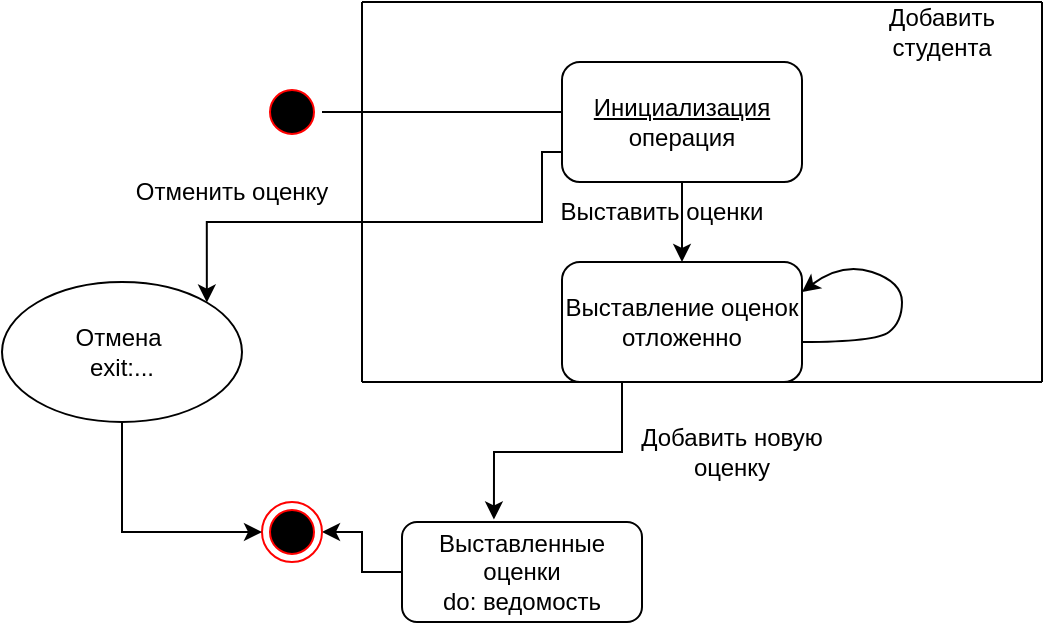 <mxfile version="18.0.0" type="device"><diagram id="CMBHjMB-2s4HCuSIn10I" name="Page-1"><mxGraphModel dx="1695" dy="450" grid="1" gridSize="10" guides="1" tooltips="1" connect="1" arrows="1" fold="1" page="1" pageScale="1" pageWidth="827" pageHeight="1169" math="0" shadow="0"><root><mxCell id="0"/><mxCell id="1" parent="0"/><mxCell id="AevJTffWUg7PFuJN70Kj-6" style="edgeStyle=orthogonalEdgeStyle;rounded=0;orthogonalLoop=1;jettySize=auto;html=1;entryX=0.083;entryY=0.417;entryDx=0;entryDy=0;entryPerimeter=0;exitX=1;exitY=0.5;exitDx=0;exitDy=0;" parent="1" source="AevJTffWUg7PFuJN70Kj-1" target="AevJTffWUg7PFuJN70Kj-5" edge="1"><mxGeometry relative="1" as="geometry"><mxPoint x="160" y="65" as="sourcePoint"/></mxGeometry></mxCell><mxCell id="AevJTffWUg7PFuJN70Kj-1" value="" style="ellipse;html=1;shape=startState;fillColor=#000000;strokeColor=#ff0000;" parent="1" vertex="1"><mxGeometry x="50" y="50" width="30" height="30" as="geometry"/></mxCell><mxCell id="AevJTffWUg7PFuJN70Kj-8" style="edgeStyle=orthogonalEdgeStyle;rounded=0;orthogonalLoop=1;jettySize=auto;html=1;exitX=0.5;exitY=1;exitDx=0;exitDy=0;entryX=0.5;entryY=0;entryDx=0;entryDy=0;" parent="1" source="AevJTffWUg7PFuJN70Kj-5" edge="1"><mxGeometry relative="1" as="geometry"><mxPoint x="260" y="140" as="targetPoint"/></mxGeometry></mxCell><mxCell id="m7LBqvqGuQ2XeJlD-PQr-6" style="edgeStyle=orthogonalEdgeStyle;rounded=0;orthogonalLoop=1;jettySize=auto;html=1;exitX=0;exitY=0.75;exitDx=0;exitDy=0;entryX=1;entryY=0;entryDx=0;entryDy=0;" edge="1" parent="1" source="AevJTffWUg7PFuJN70Kj-5" target="m7LBqvqGuQ2XeJlD-PQr-4"><mxGeometry relative="1" as="geometry"><Array as="points"><mxPoint x="190" y="85"/><mxPoint x="190" y="120"/><mxPoint x="22" y="120"/></Array></mxGeometry></mxCell><mxCell id="AevJTffWUg7PFuJN70Kj-5" value="&lt;u&gt;Инициализация&lt;/u&gt;&lt;br&gt;операция" style="rounded=1;whiteSpace=wrap;html=1;" parent="1" vertex="1"><mxGeometry x="200" y="40" width="120" height="60" as="geometry"/></mxCell><mxCell id="m7LBqvqGuQ2XeJlD-PQr-9" style="edgeStyle=orthogonalEdgeStyle;rounded=0;orthogonalLoop=1;jettySize=auto;html=1;exitX=0.25;exitY=1;exitDx=0;exitDy=0;entryX=0.383;entryY=-0.025;entryDx=0;entryDy=0;entryPerimeter=0;" edge="1" parent="1" source="AevJTffWUg7PFuJN70Kj-9" target="AevJTffWUg7PFuJN70Kj-26"><mxGeometry relative="1" as="geometry"/></mxCell><mxCell id="AevJTffWUg7PFuJN70Kj-9" value="Выставление оценок&lt;br&gt;отложенно" style="rounded=1;whiteSpace=wrap;html=1;fillColor=#FFFFFF;" parent="1" vertex="1"><mxGeometry x="200" y="140" width="120" height="60" as="geometry"/></mxCell><mxCell id="AevJTffWUg7PFuJN70Kj-19" value="Добавить новую оценку" style="text;html=1;strokeColor=none;fillColor=none;align=center;verticalAlign=middle;whiteSpace=wrap;rounded=0;" parent="1" vertex="1"><mxGeometry x="220" y="220" width="130" height="30" as="geometry"/></mxCell><mxCell id="m7LBqvqGuQ2XeJlD-PQr-20" style="edgeStyle=orthogonalEdgeStyle;rounded=0;orthogonalLoop=1;jettySize=auto;html=1;exitX=0;exitY=0.5;exitDx=0;exitDy=0;entryX=1;entryY=0.5;entryDx=0;entryDy=0;" edge="1" parent="1" source="AevJTffWUg7PFuJN70Kj-26" target="8KuLsthCZwRdH2kkhsIF-10"><mxGeometry relative="1" as="geometry"/></mxCell><mxCell id="AevJTffWUg7PFuJN70Kj-26" value="Выставленные оценки&lt;br&gt;do: ведомость" style="rounded=1;whiteSpace=wrap;html=1;fillColor=#FFFFFF;" parent="1" vertex="1"><mxGeometry x="120" y="270" width="120" height="50" as="geometry"/></mxCell><mxCell id="8KuLsthCZwRdH2kkhsIF-10" value="" style="ellipse;html=1;shape=endState;fillColor=#000000;strokeColor=#ff0000;" parent="1" vertex="1"><mxGeometry x="50" y="260" width="30" height="30" as="geometry"/></mxCell><mxCell id="m7LBqvqGuQ2XeJlD-PQr-2" value="Выставить оценки" style="text;html=1;strokeColor=none;fillColor=none;align=center;verticalAlign=middle;whiteSpace=wrap;rounded=0;" vertex="1" parent="1"><mxGeometry x="180" y="100" width="140" height="30" as="geometry"/></mxCell><mxCell id="m7LBqvqGuQ2XeJlD-PQr-3" value="Добавить студента" style="text;html=1;strokeColor=none;fillColor=none;align=center;verticalAlign=middle;whiteSpace=wrap;rounded=0;" vertex="1" parent="1"><mxGeometry x="340" y="10" width="100" height="30" as="geometry"/></mxCell><mxCell id="m7LBqvqGuQ2XeJlD-PQr-8" style="edgeStyle=orthogonalEdgeStyle;rounded=0;orthogonalLoop=1;jettySize=auto;html=1;exitX=0.5;exitY=1;exitDx=0;exitDy=0;entryX=0;entryY=0.5;entryDx=0;entryDy=0;" edge="1" parent="1" source="m7LBqvqGuQ2XeJlD-PQr-4" target="8KuLsthCZwRdH2kkhsIF-10"><mxGeometry relative="1" as="geometry"/></mxCell><mxCell id="m7LBqvqGuQ2XeJlD-PQr-4" value="Отмена&amp;nbsp;&lt;br&gt;exit:..." style="ellipse;whiteSpace=wrap;html=1;" vertex="1" parent="1"><mxGeometry x="-80" y="150" width="120" height="70" as="geometry"/></mxCell><mxCell id="m7LBqvqGuQ2XeJlD-PQr-7" value="Отменить оценку" style="text;html=1;strokeColor=none;fillColor=none;align=center;verticalAlign=middle;whiteSpace=wrap;rounded=0;" vertex="1" parent="1"><mxGeometry x="-20" y="90" width="110" height="30" as="geometry"/></mxCell><mxCell id="m7LBqvqGuQ2XeJlD-PQr-13" value="" style="curved=1;endArrow=classic;html=1;rounded=0;entryX=1;entryY=0.25;entryDx=0;entryDy=0;exitX=1;exitY=0.667;exitDx=0;exitDy=0;exitPerimeter=0;" edge="1" parent="1" source="AevJTffWUg7PFuJN70Kj-9" target="AevJTffWUg7PFuJN70Kj-9"><mxGeometry width="50" height="50" relative="1" as="geometry"><mxPoint x="330" y="170" as="sourcePoint"/><mxPoint x="327" y="160" as="targetPoint"/><Array as="points"><mxPoint x="357" y="180"/><mxPoint x="370" y="170"/><mxPoint x="370" y="150"/><mxPoint x="340" y="140"/></Array></mxGeometry></mxCell><mxCell id="m7LBqvqGuQ2XeJlD-PQr-15" value="" style="endArrow=none;html=1;rounded=0;" edge="1" parent="1"><mxGeometry width="50" height="50" relative="1" as="geometry"><mxPoint x="100" y="200" as="sourcePoint"/><mxPoint x="100" y="10" as="targetPoint"/></mxGeometry></mxCell><mxCell id="m7LBqvqGuQ2XeJlD-PQr-17" value="" style="endArrow=none;html=1;rounded=0;" edge="1" parent="1"><mxGeometry width="50" height="50" relative="1" as="geometry"><mxPoint x="100" y="200" as="sourcePoint"/><mxPoint x="440" y="200" as="targetPoint"/></mxGeometry></mxCell><mxCell id="m7LBqvqGuQ2XeJlD-PQr-18" value="" style="endArrow=none;html=1;rounded=0;" edge="1" parent="1"><mxGeometry width="50" height="50" relative="1" as="geometry"><mxPoint x="440" y="10" as="sourcePoint"/><mxPoint x="440" y="200" as="targetPoint"/></mxGeometry></mxCell><mxCell id="m7LBqvqGuQ2XeJlD-PQr-19" value="" style="endArrow=none;html=1;rounded=0;" edge="1" parent="1"><mxGeometry width="50" height="50" relative="1" as="geometry"><mxPoint x="100" y="10" as="sourcePoint"/><mxPoint x="440" y="10" as="targetPoint"/></mxGeometry></mxCell></root></mxGraphModel></diagram></mxfile>